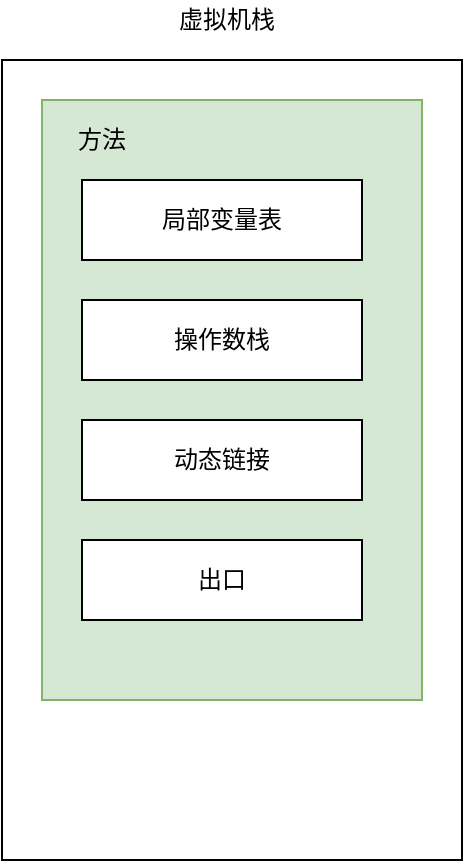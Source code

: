 <mxfile version="12.0.0" type="github" pages="1"><diagram id="2Lc4dZqLpdjh23CdAlt-" name="第 1 页"><mxGraphModel dx="723" dy="429" grid="1" gridSize="10" guides="1" tooltips="1" connect="1" arrows="1" fold="1" page="1" pageScale="1" pageWidth="827" pageHeight="1169" math="0" shadow="0"><root><mxCell id="0"/><mxCell id="1" parent="0"/><mxCell id="ZiwTH0oETCv0jC6sEY2t-7" value="" style="rounded=0;whiteSpace=wrap;html=1;" vertex="1" parent="1"><mxGeometry x="130" y="50" width="230" height="400" as="geometry"/></mxCell><mxCell id="ZiwTH0oETCv0jC6sEY2t-1" value="" style="rounded=0;whiteSpace=wrap;html=1;fillColor=#d5e8d4;strokeColor=#82b366;" vertex="1" parent="1"><mxGeometry x="150" y="70" width="190" height="300" as="geometry"/></mxCell><mxCell id="ZiwTH0oETCv0jC6sEY2t-2" value="方法" style="text;html=1;strokeColor=none;fillColor=none;align=center;verticalAlign=middle;whiteSpace=wrap;rounded=0;" vertex="1" parent="1"><mxGeometry x="160" y="80" width="40" height="20" as="geometry"/></mxCell><mxCell id="ZiwTH0oETCv0jC6sEY2t-3" value="局部变量表" style="rounded=0;whiteSpace=wrap;html=1;" vertex="1" parent="1"><mxGeometry x="170" y="110" width="140" height="40" as="geometry"/></mxCell><mxCell id="ZiwTH0oETCv0jC6sEY2t-4" value="操作数栈" style="rounded=0;whiteSpace=wrap;html=1;" vertex="1" parent="1"><mxGeometry x="170" y="170" width="140" height="40" as="geometry"/></mxCell><mxCell id="ZiwTH0oETCv0jC6sEY2t-5" value="出口" style="rounded=0;whiteSpace=wrap;html=1;" vertex="1" parent="1"><mxGeometry x="170" y="290" width="140" height="40" as="geometry"/></mxCell><mxCell id="ZiwTH0oETCv0jC6sEY2t-6" value="动态链接" style="rounded=0;whiteSpace=wrap;html=1;" vertex="1" parent="1"><mxGeometry x="170" y="230" width="140" height="40" as="geometry"/></mxCell><mxCell id="ZiwTH0oETCv0jC6sEY2t-8" value="虚拟机栈" style="text;html=1;strokeColor=none;fillColor=none;align=center;verticalAlign=middle;whiteSpace=wrap;rounded=0;" vertex="1" parent="1"><mxGeometry x="205" y="20" width="75" height="20" as="geometry"/></mxCell></root></mxGraphModel></diagram></mxfile>